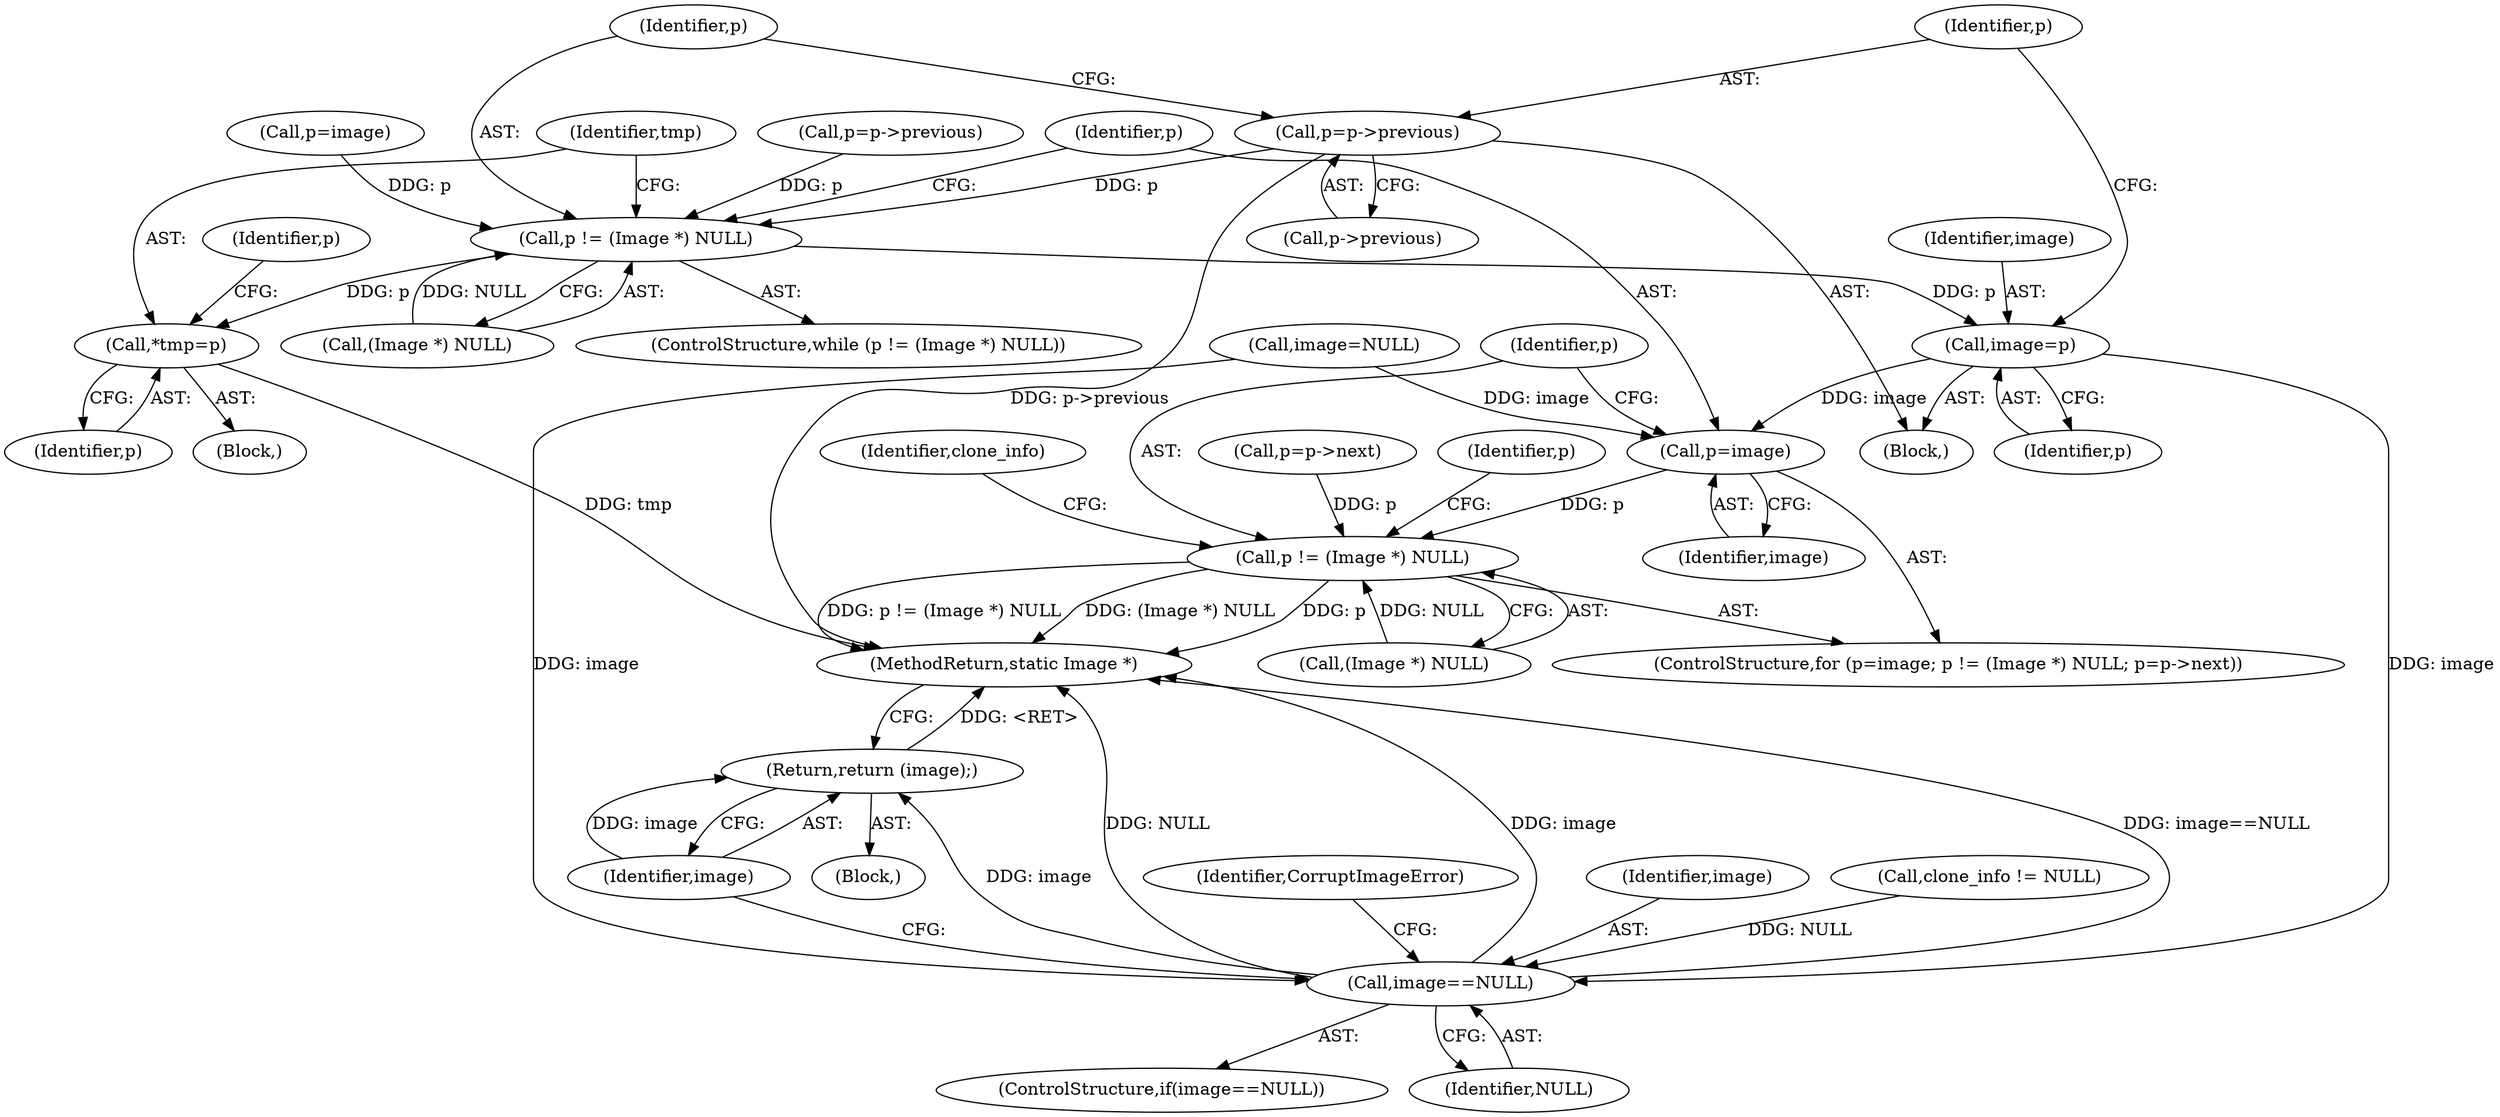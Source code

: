 digraph "0_ImageMagick_8a370f9ab120faf182aa160900ba692ba8e2bcf0@pointer" {
"1001746" [label="(Call,p=p->previous)"];
"1001710" [label="(Call,p != (Image *) NULL)"];
"1001717" [label="(Call,*tmp=p)"];
"1001743" [label="(Call,image=p)"];
"1001752" [label="(Call,p=image)"];
"1001755" [label="(Call,p != (Image *) NULL)"];
"1001810" [label="(Call,image==NULL)"];
"1001816" [label="(Return,return (image);)"];
"1001733" [label="(Call,p=p->previous)"];
"1001717" [label="(Call,*tmp=p)"];
"1001745" [label="(Identifier,p)"];
"1001814" [label="(Identifier,CorruptImageError)"];
"1001817" [label="(Identifier,image)"];
"1001754" [label="(Identifier,image)"];
"1001718" [label="(Identifier,tmp)"];
"1001746" [label="(Call,p=p->previous)"];
"1001816" [label="(Return,return (image);)"];
"1001742" [label="(Block,)"];
"1001755" [label="(Call,p != (Image *) NULL)"];
"1001703" [label="(Call,p=image)"];
"1001752" [label="(Call,p=image)"];
"1001767" [label="(Identifier,p)"];
"1001811" [label="(Identifier,image)"];
"1001709" [label="(ControlStructure,while (p != (Image *) NULL))"];
"1001772" [label="(Call,clone_info != NULL)"];
"1001706" [label="(Call,image=NULL)"];
"1001810" [label="(Call,image==NULL)"];
"1001710" [label="(Call,p != (Image *) NULL)"];
"1001744" [label="(Identifier,image)"];
"1001809" [label="(ControlStructure,if(image==NULL))"];
"1001751" [label="(ControlStructure,for (p=image; p != (Image *) NULL; p=p->next))"];
"1001757" [label="(Call,(Image *) NULL)"];
"1001773" [label="(Identifier,clone_info)"];
"1001711" [label="(Identifier,p)"];
"1000158" [label="(Block,)"];
"1001748" [label="(Call,p->previous)"];
"1001724" [label="(Identifier,p)"];
"1001756" [label="(Identifier,p)"];
"1001719" [label="(Identifier,p)"];
"1001812" [label="(Identifier,NULL)"];
"1001747" [label="(Identifier,p)"];
"1001818" [label="(MethodReturn,static Image *)"];
"1001712" [label="(Call,(Image *) NULL)"];
"1001760" [label="(Call,p=p->next)"];
"1001715" [label="(Block,)"];
"1001753" [label="(Identifier,p)"];
"1001743" [label="(Call,image=p)"];
"1001746" -> "1001742"  [label="AST: "];
"1001746" -> "1001748"  [label="CFG: "];
"1001747" -> "1001746"  [label="AST: "];
"1001748" -> "1001746"  [label="AST: "];
"1001711" -> "1001746"  [label="CFG: "];
"1001746" -> "1001818"  [label="DDG: p->previous"];
"1001746" -> "1001710"  [label="DDG: p"];
"1001710" -> "1001709"  [label="AST: "];
"1001710" -> "1001712"  [label="CFG: "];
"1001711" -> "1001710"  [label="AST: "];
"1001712" -> "1001710"  [label="AST: "];
"1001718" -> "1001710"  [label="CFG: "];
"1001753" -> "1001710"  [label="CFG: "];
"1001733" -> "1001710"  [label="DDG: p"];
"1001703" -> "1001710"  [label="DDG: p"];
"1001712" -> "1001710"  [label="DDG: NULL"];
"1001710" -> "1001717"  [label="DDG: p"];
"1001710" -> "1001743"  [label="DDG: p"];
"1001717" -> "1001715"  [label="AST: "];
"1001717" -> "1001719"  [label="CFG: "];
"1001718" -> "1001717"  [label="AST: "];
"1001719" -> "1001717"  [label="AST: "];
"1001724" -> "1001717"  [label="CFG: "];
"1001717" -> "1001818"  [label="DDG: tmp"];
"1001743" -> "1001742"  [label="AST: "];
"1001743" -> "1001745"  [label="CFG: "];
"1001744" -> "1001743"  [label="AST: "];
"1001745" -> "1001743"  [label="AST: "];
"1001747" -> "1001743"  [label="CFG: "];
"1001743" -> "1001752"  [label="DDG: image"];
"1001743" -> "1001810"  [label="DDG: image"];
"1001752" -> "1001751"  [label="AST: "];
"1001752" -> "1001754"  [label="CFG: "];
"1001753" -> "1001752"  [label="AST: "];
"1001754" -> "1001752"  [label="AST: "];
"1001756" -> "1001752"  [label="CFG: "];
"1001706" -> "1001752"  [label="DDG: image"];
"1001752" -> "1001755"  [label="DDG: p"];
"1001755" -> "1001751"  [label="AST: "];
"1001755" -> "1001757"  [label="CFG: "];
"1001756" -> "1001755"  [label="AST: "];
"1001757" -> "1001755"  [label="AST: "];
"1001767" -> "1001755"  [label="CFG: "];
"1001773" -> "1001755"  [label="CFG: "];
"1001755" -> "1001818"  [label="DDG: p"];
"1001755" -> "1001818"  [label="DDG: p != (Image *) NULL"];
"1001755" -> "1001818"  [label="DDG: (Image *) NULL"];
"1001760" -> "1001755"  [label="DDG: p"];
"1001757" -> "1001755"  [label="DDG: NULL"];
"1001810" -> "1001809"  [label="AST: "];
"1001810" -> "1001812"  [label="CFG: "];
"1001811" -> "1001810"  [label="AST: "];
"1001812" -> "1001810"  [label="AST: "];
"1001814" -> "1001810"  [label="CFG: "];
"1001817" -> "1001810"  [label="CFG: "];
"1001810" -> "1001818"  [label="DDG: NULL"];
"1001810" -> "1001818"  [label="DDG: image"];
"1001810" -> "1001818"  [label="DDG: image==NULL"];
"1001706" -> "1001810"  [label="DDG: image"];
"1001772" -> "1001810"  [label="DDG: NULL"];
"1001810" -> "1001816"  [label="DDG: image"];
"1001816" -> "1000158"  [label="AST: "];
"1001816" -> "1001817"  [label="CFG: "];
"1001817" -> "1001816"  [label="AST: "];
"1001818" -> "1001816"  [label="CFG: "];
"1001816" -> "1001818"  [label="DDG: <RET>"];
"1001817" -> "1001816"  [label="DDG: image"];
}
